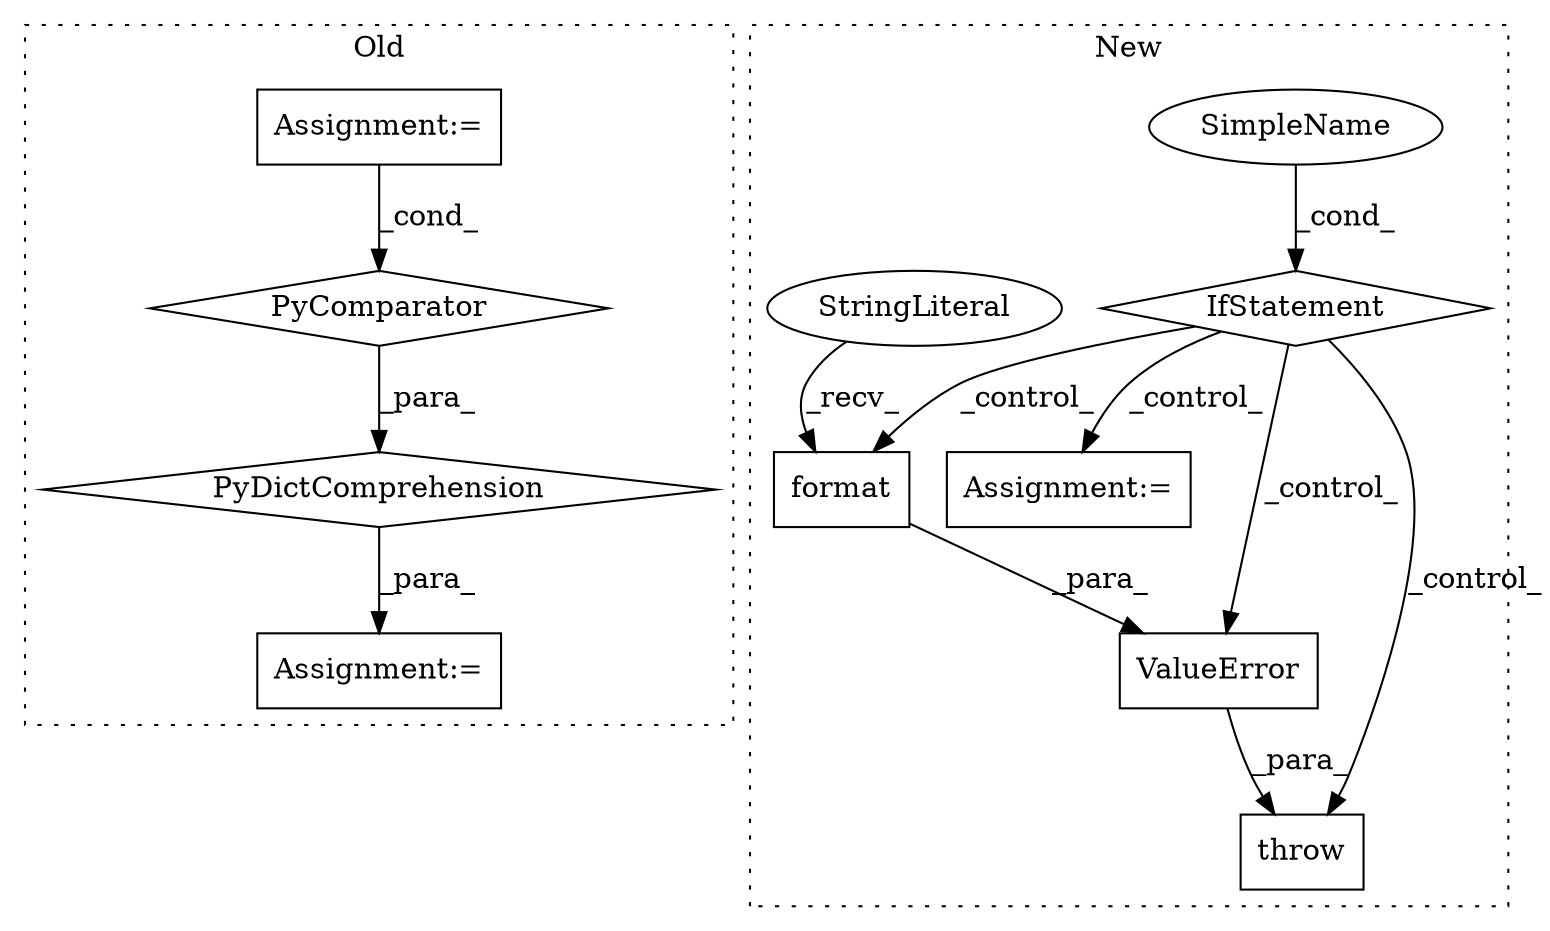 digraph G {
subgraph cluster0 {
1 [label="PyDictComprehension" a="110" s="4823" l="145" shape="diamond"];
4 [label="PyComparator" a="113" s="4898" l="62" shape="diamond"];
5 [label="Assignment:=" a="7" s="4898" l="62" shape="box"];
6 [label="Assignment:=" a="7" s="4811" l="12" shape="box"];
label = "Old";
style="dotted";
}
subgraph cluster1 {
2 [label="format" a="32" s="2176,2186" l="7,1" shape="box"];
3 [label="StringLiteral" a="45" s="2152" l="23" shape="ellipse"];
7 [label="IfStatement" a="25" s="2094,2125" l="4,2" shape="diamond"];
8 [label="SimpleName" a="42" s="" l="" shape="ellipse"];
9 [label="ValueError" a="32" s="2141,2187" l="11,1" shape="box"];
10 [label="throw" a="53" s="2135" l="6" shape="box"];
11 [label="Assignment:=" a="7" s="2355" l="2" shape="box"];
label = "New";
style="dotted";
}
1 -> 6 [label="_para_"];
2 -> 9 [label="_para_"];
3 -> 2 [label="_recv_"];
4 -> 1 [label="_para_"];
5 -> 4 [label="_cond_"];
7 -> 11 [label="_control_"];
7 -> 2 [label="_control_"];
7 -> 9 [label="_control_"];
7 -> 10 [label="_control_"];
8 -> 7 [label="_cond_"];
9 -> 10 [label="_para_"];
}